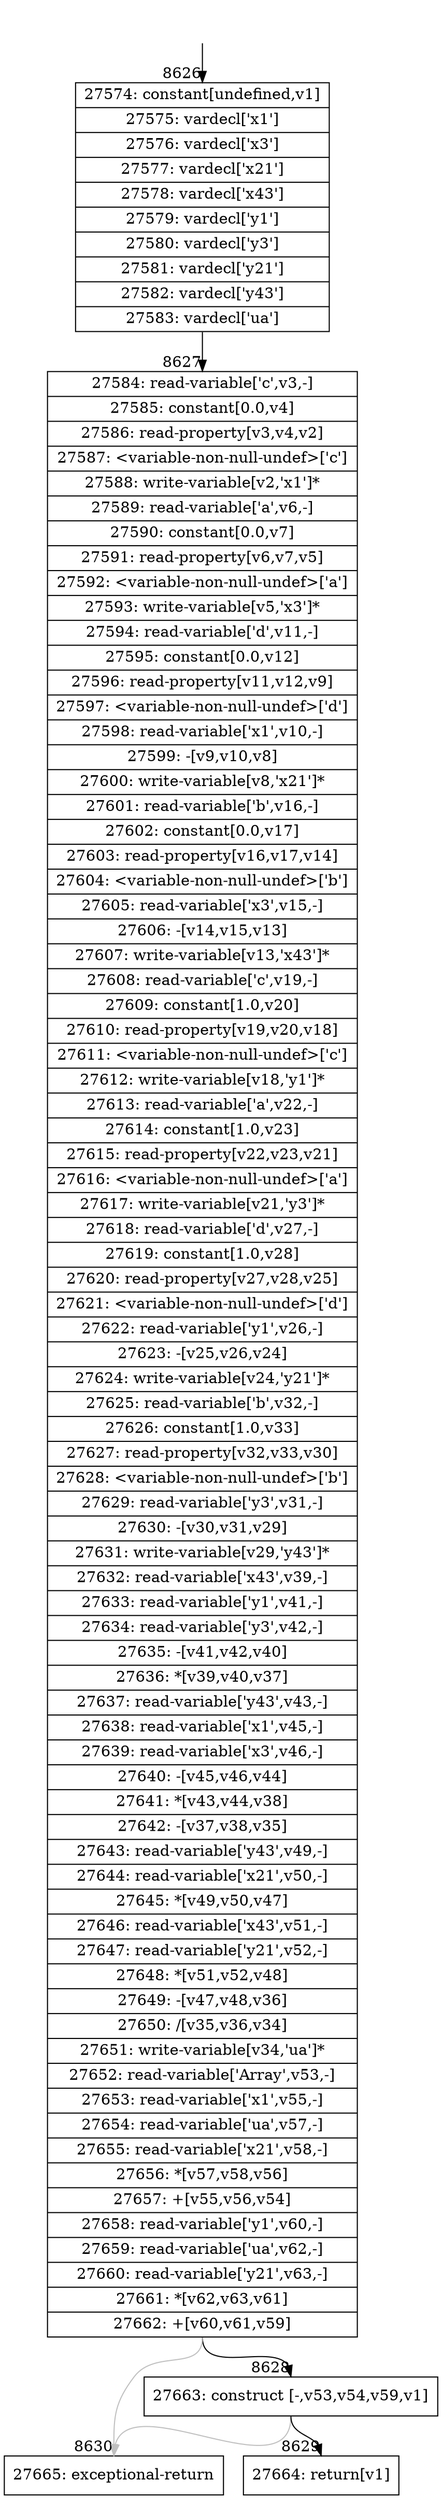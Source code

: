 digraph {
rankdir="TD"
BB_entry819[shape=none,label=""];
BB_entry819 -> BB8626 [tailport=s, headport=n, headlabel="    8626"]
BB8626 [shape=record label="{27574: constant[undefined,v1]|27575: vardecl['x1']|27576: vardecl['x3']|27577: vardecl['x21']|27578: vardecl['x43']|27579: vardecl['y1']|27580: vardecl['y3']|27581: vardecl['y21']|27582: vardecl['y43']|27583: vardecl['ua']}" ] 
BB8626 -> BB8627 [tailport=s, headport=n, headlabel="      8627"]
BB8627 [shape=record label="{27584: read-variable['c',v3,-]|27585: constant[0.0,v4]|27586: read-property[v3,v4,v2]|27587: \<variable-non-null-undef\>['c']|27588: write-variable[v2,'x1']*|27589: read-variable['a',v6,-]|27590: constant[0.0,v7]|27591: read-property[v6,v7,v5]|27592: \<variable-non-null-undef\>['a']|27593: write-variable[v5,'x3']*|27594: read-variable['d',v11,-]|27595: constant[0.0,v12]|27596: read-property[v11,v12,v9]|27597: \<variable-non-null-undef\>['d']|27598: read-variable['x1',v10,-]|27599: -[v9,v10,v8]|27600: write-variable[v8,'x21']*|27601: read-variable['b',v16,-]|27602: constant[0.0,v17]|27603: read-property[v16,v17,v14]|27604: \<variable-non-null-undef\>['b']|27605: read-variable['x3',v15,-]|27606: -[v14,v15,v13]|27607: write-variable[v13,'x43']*|27608: read-variable['c',v19,-]|27609: constant[1.0,v20]|27610: read-property[v19,v20,v18]|27611: \<variable-non-null-undef\>['c']|27612: write-variable[v18,'y1']*|27613: read-variable['a',v22,-]|27614: constant[1.0,v23]|27615: read-property[v22,v23,v21]|27616: \<variable-non-null-undef\>['a']|27617: write-variable[v21,'y3']*|27618: read-variable['d',v27,-]|27619: constant[1.0,v28]|27620: read-property[v27,v28,v25]|27621: \<variable-non-null-undef\>['d']|27622: read-variable['y1',v26,-]|27623: -[v25,v26,v24]|27624: write-variable[v24,'y21']*|27625: read-variable['b',v32,-]|27626: constant[1.0,v33]|27627: read-property[v32,v33,v30]|27628: \<variable-non-null-undef\>['b']|27629: read-variable['y3',v31,-]|27630: -[v30,v31,v29]|27631: write-variable[v29,'y43']*|27632: read-variable['x43',v39,-]|27633: read-variable['y1',v41,-]|27634: read-variable['y3',v42,-]|27635: -[v41,v42,v40]|27636: *[v39,v40,v37]|27637: read-variable['y43',v43,-]|27638: read-variable['x1',v45,-]|27639: read-variable['x3',v46,-]|27640: -[v45,v46,v44]|27641: *[v43,v44,v38]|27642: -[v37,v38,v35]|27643: read-variable['y43',v49,-]|27644: read-variable['x21',v50,-]|27645: *[v49,v50,v47]|27646: read-variable['x43',v51,-]|27647: read-variable['y21',v52,-]|27648: *[v51,v52,v48]|27649: -[v47,v48,v36]|27650: /[v35,v36,v34]|27651: write-variable[v34,'ua']*|27652: read-variable['Array',v53,-]|27653: read-variable['x1',v55,-]|27654: read-variable['ua',v57,-]|27655: read-variable['x21',v58,-]|27656: *[v57,v58,v56]|27657: +[v55,v56,v54]|27658: read-variable['y1',v60,-]|27659: read-variable['ua',v62,-]|27660: read-variable['y21',v63,-]|27661: *[v62,v63,v61]|27662: +[v60,v61,v59]}" ] 
BB8627 -> BB8628 [tailport=s, headport=n, headlabel="      8628"]
BB8627 -> BB8630 [tailport=s, headport=n, color=gray, headlabel="      8630"]
BB8628 [shape=record label="{27663: construct [-,v53,v54,v59,v1]}" ] 
BB8628 -> BB8629 [tailport=s, headport=n, headlabel="      8629"]
BB8628 -> BB8630 [tailport=s, headport=n, color=gray]
BB8629 [shape=record label="{27664: return[v1]}" ] 
BB8630 [shape=record label="{27665: exceptional-return}" ] 
//#$~ 4889
}
